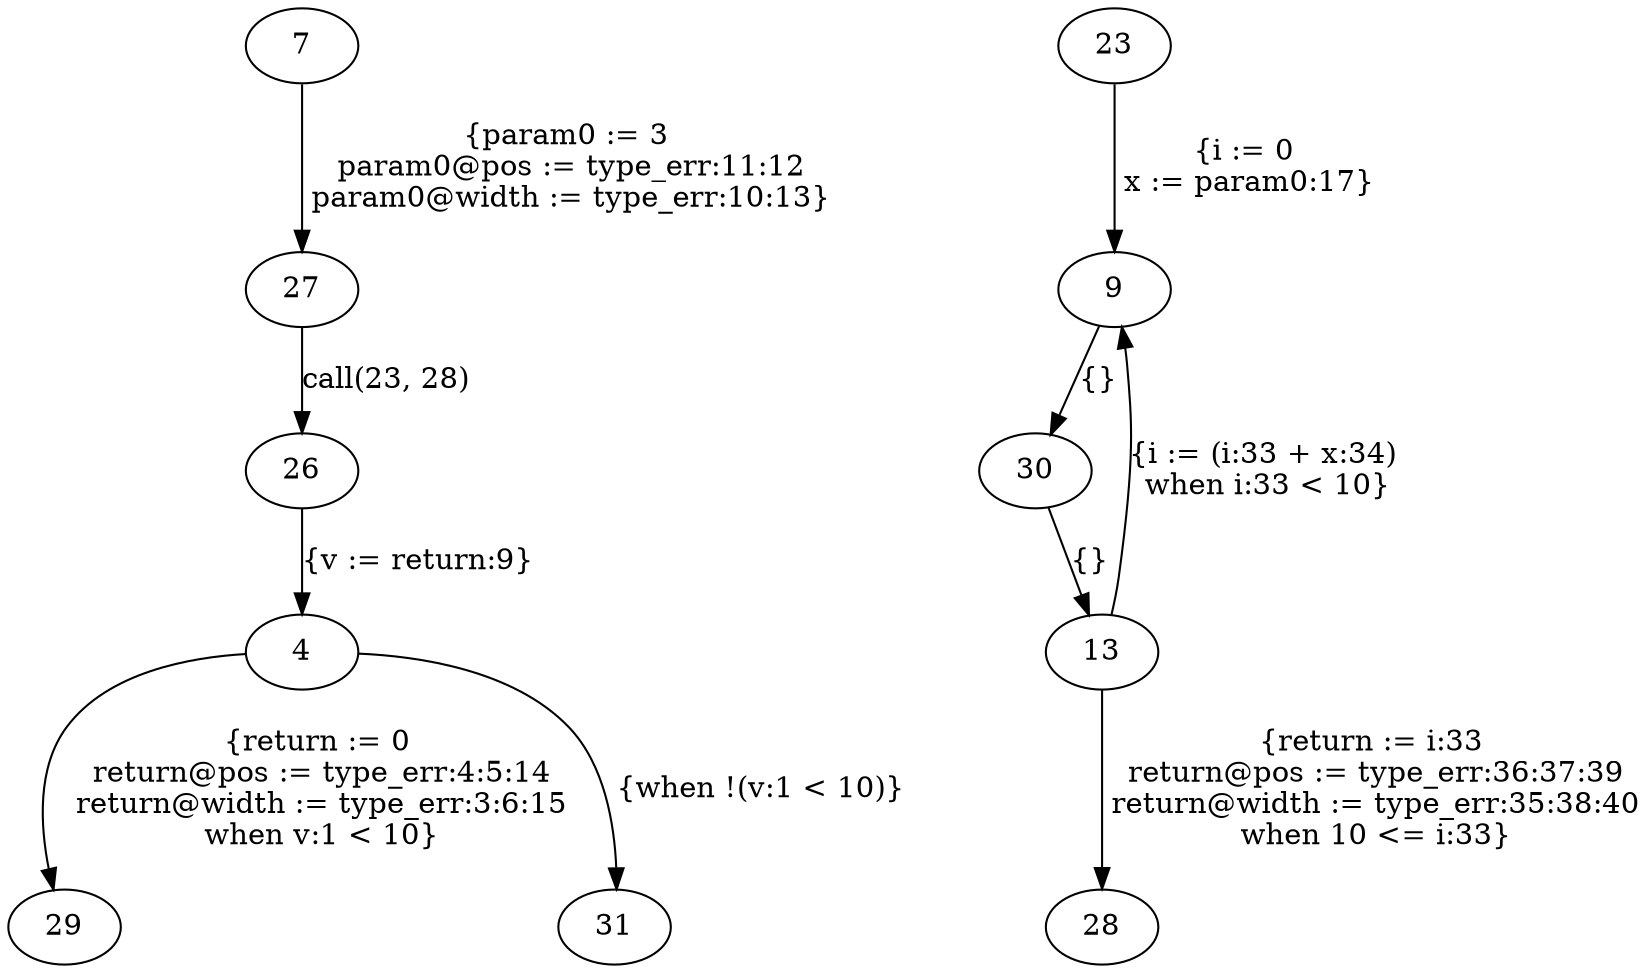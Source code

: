 digraph G {
  "4";
  "7";
  "9";
  "13";
  "23";
  "26";
  "27";
  "28";
  "29";
  "30";
  "31";
  
  
  "4" -> "29" [label="{return := 0\n return@pos := type_err:4:5:14\n return@width := type_err:3:6:15\n when v:1 < 10}",
               ];
  "4" -> "31" [label="{when !(v:1 < 10)}", ];
  "7" -> "27" [label="{param0 := 3\n param0@pos := type_err:11:12\n param0@width := type_err:10:13}",
               ];
  "9" -> "30" [label="{}", ];
  "13" -> "9" [label="{i := (i:33 + x:34)\n when i:33 < 10}", ];
  "13" -> "28" [label="{return := i:33\n return@pos := type_err:36:37:39\n return@width := type_err:35:38:40\n when 10 <= i:33}",
                ];
  "23" -> "9" [label="{i := 0\n x := param0:17}", ];
  "26" -> "4" [label="{v := return:9}", ];
  "27" -> "26" [label="call(23, 28)", ];
  "30" -> "13" [label="{}", ];
  
  }

